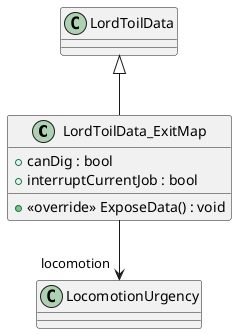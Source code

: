 @startuml
class LordToilData_ExitMap {
    + canDig : bool
    + interruptCurrentJob : bool
    + <<override>> ExposeData() : void
}
LordToilData <|-- LordToilData_ExitMap
LordToilData_ExitMap --> "locomotion" LocomotionUrgency
@enduml
